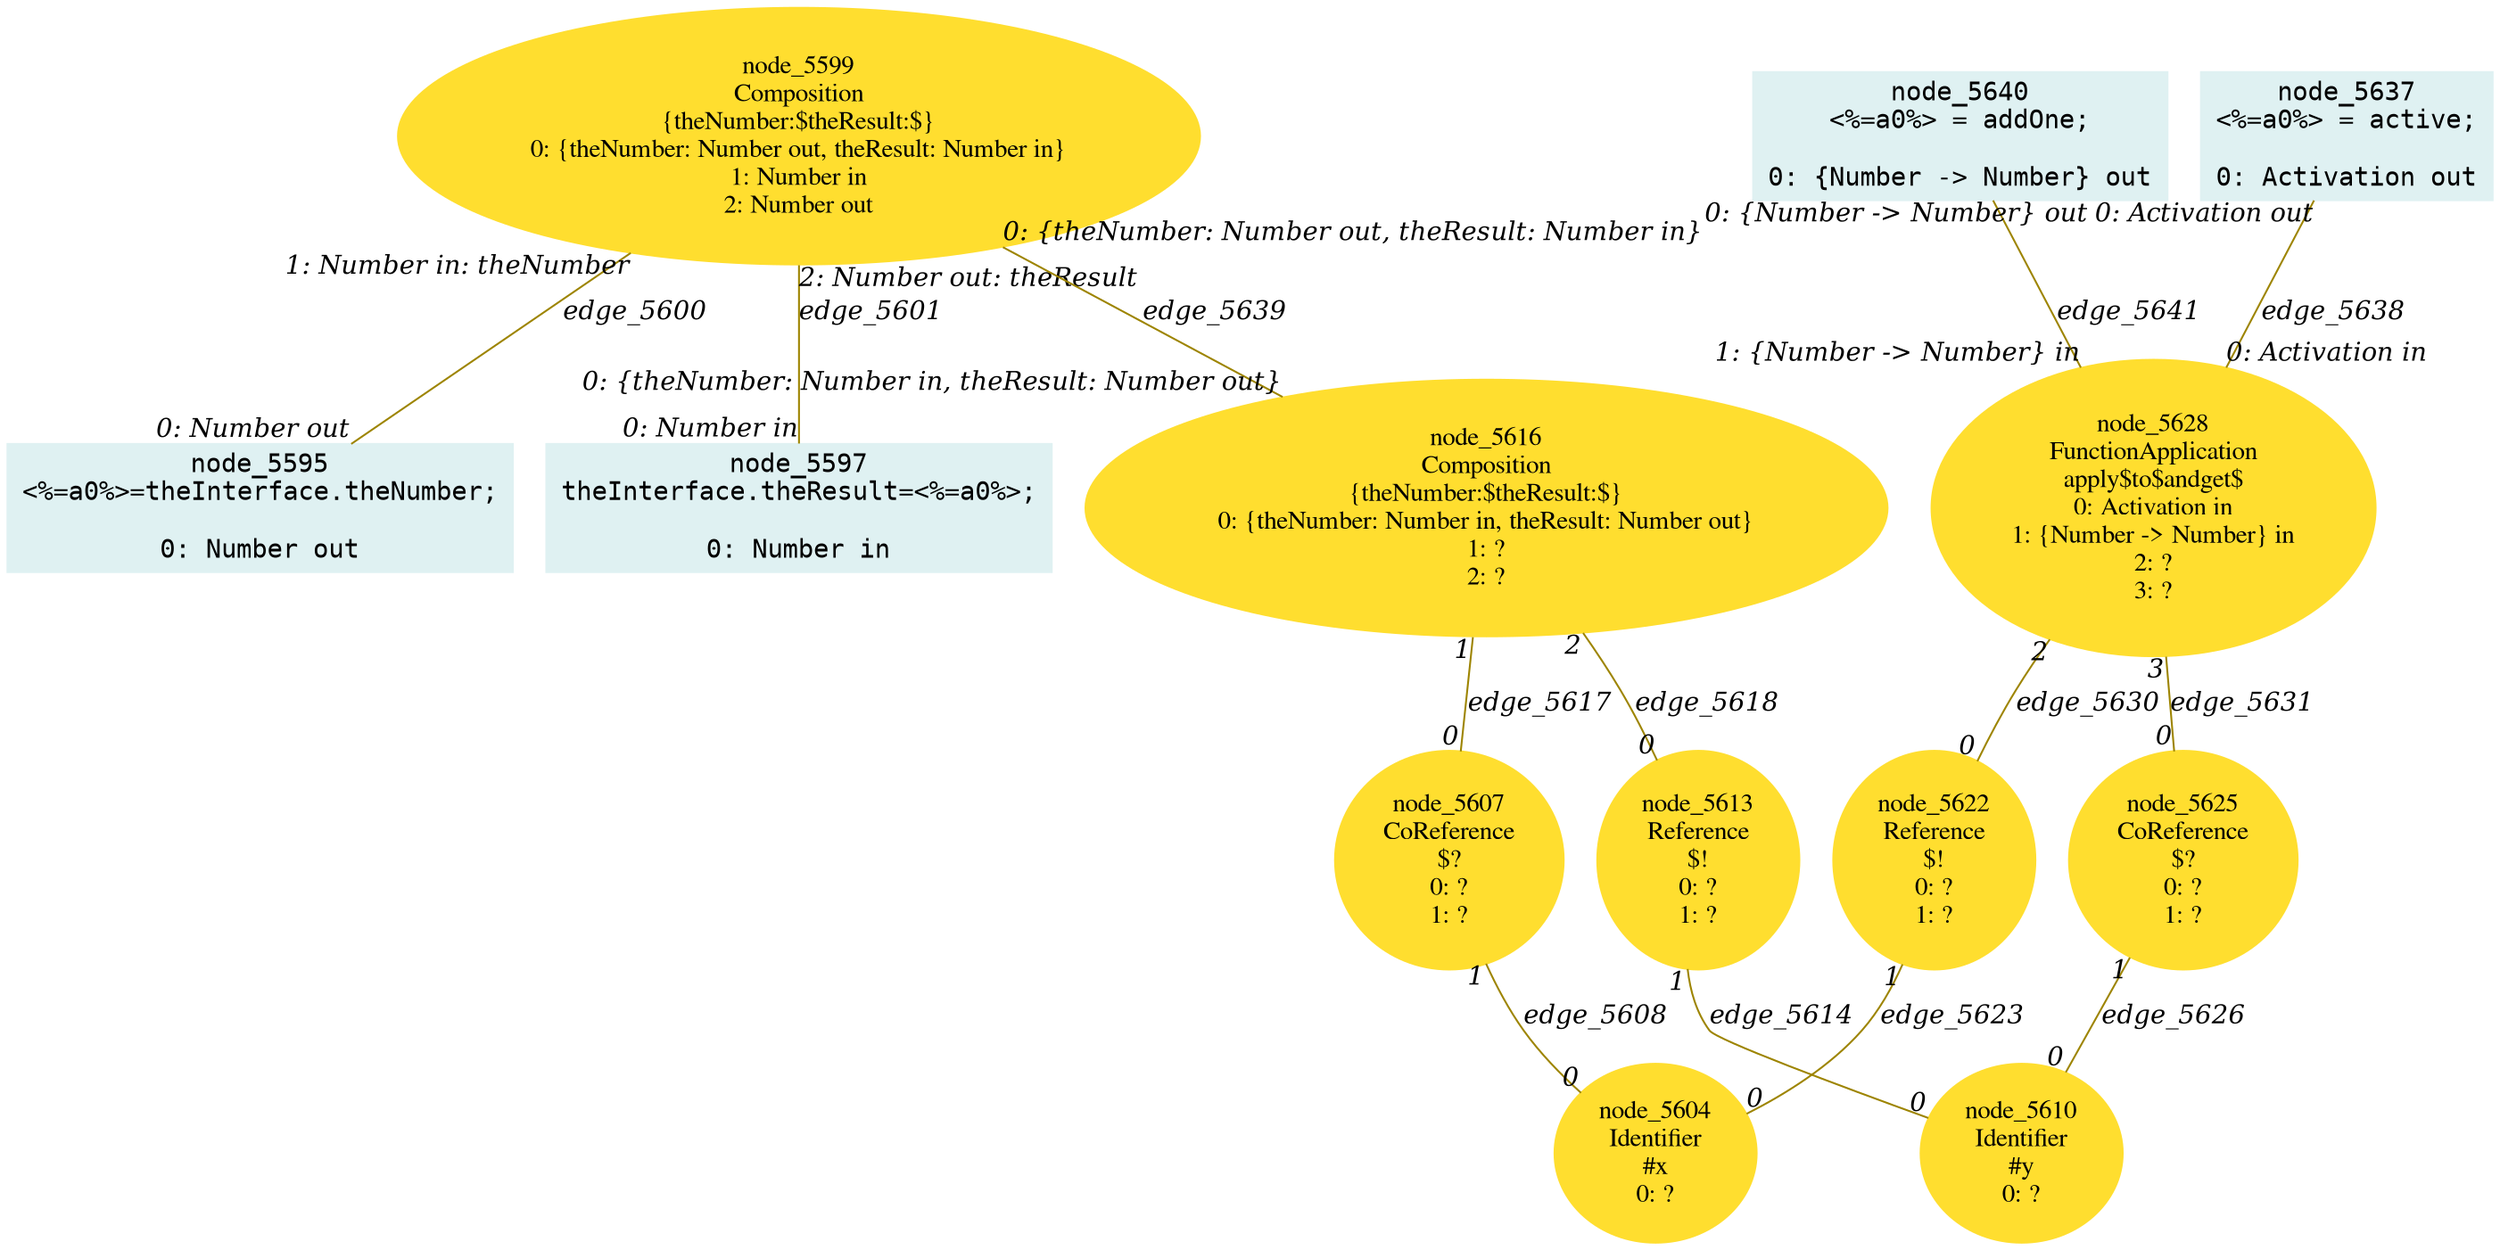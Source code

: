 digraph g{node_5595 [shape="box", style="filled", color="#dff1f2", fontname="Courier", label="node_5595
<%=a0%>=theInterface.theNumber;

0: Number out" ]
node_5597 [shape="box", style="filled", color="#dff1f2", fontname="Courier", label="node_5597
theInterface.theResult=<%=a0%>;

0: Number in" ]
node_5599 [shape="ellipse", style="filled", color="#ffde2f", fontname="Times", label="node_5599
Composition
{theNumber:$theResult:$}
0: {theNumber: Number out, theResult: Number in}
1: Number in
2: Number out" ]
node_5604 [shape="ellipse", style="filled", color="#ffde2f", fontname="Times", label="node_5604
Identifier
#x
0: ?" ]
node_5607 [shape="ellipse", style="filled", color="#ffde2f", fontname="Times", label="node_5607
CoReference
$?
0: ?
1: ?" ]
node_5610 [shape="ellipse", style="filled", color="#ffde2f", fontname="Times", label="node_5610
Identifier
#y
0: ?" ]
node_5613 [shape="ellipse", style="filled", color="#ffde2f", fontname="Times", label="node_5613
Reference
$!
0: ?
1: ?" ]
node_5616 [shape="ellipse", style="filled", color="#ffde2f", fontname="Times", label="node_5616
Composition
{theNumber:$theResult:$}
0: {theNumber: Number in, theResult: Number out}
1: ?
2: ?" ]
node_5622 [shape="ellipse", style="filled", color="#ffde2f", fontname="Times", label="node_5622
Reference
$!
0: ?
1: ?" ]
node_5625 [shape="ellipse", style="filled", color="#ffde2f", fontname="Times", label="node_5625
CoReference
$?
0: ?
1: ?" ]
node_5628 [shape="ellipse", style="filled", color="#ffde2f", fontname="Times", label="node_5628
FunctionApplication
apply$to$andget$
0: Activation in
1: {Number -> Number} in
2: ?
3: ?" ]
node_5637 [shape="box", style="filled", color="#dff1f2", fontname="Courier", label="node_5637
<%=a0%> = active;

0: Activation out" ]
node_5640 [shape="box", style="filled", color="#dff1f2", fontname="Courier", label="node_5640
<%=a0%> = addOne;

0: {Number -> Number} out" ]
node_5599 -> node_5595 [dir=none, arrowHead=none, fontname="Times-Italic", arrowsize=1, color="#9d8400", label="edge_5600",  headlabel="0: Number out", taillabel="1: Number in: theNumber" ]
node_5599 -> node_5597 [dir=none, arrowHead=none, fontname="Times-Italic", arrowsize=1, color="#9d8400", label="edge_5601",  headlabel="0: Number in", taillabel="2: Number out: theResult" ]
node_5607 -> node_5604 [dir=none, arrowHead=none, fontname="Times-Italic", arrowsize=1, color="#9d8400", label="edge_5608",  headlabel="0", taillabel="1" ]
node_5613 -> node_5610 [dir=none, arrowHead=none, fontname="Times-Italic", arrowsize=1, color="#9d8400", label="edge_5614",  headlabel="0", taillabel="1" ]
node_5616 -> node_5607 [dir=none, arrowHead=none, fontname="Times-Italic", arrowsize=1, color="#9d8400", label="edge_5617",  headlabel="0", taillabel="1" ]
node_5616 -> node_5613 [dir=none, arrowHead=none, fontname="Times-Italic", arrowsize=1, color="#9d8400", label="edge_5618",  headlabel="0", taillabel="2" ]
node_5622 -> node_5604 [dir=none, arrowHead=none, fontname="Times-Italic", arrowsize=1, color="#9d8400", label="edge_5623",  headlabel="0", taillabel="1" ]
node_5625 -> node_5610 [dir=none, arrowHead=none, fontname="Times-Italic", arrowsize=1, color="#9d8400", label="edge_5626",  headlabel="0", taillabel="1" ]
node_5628 -> node_5622 [dir=none, arrowHead=none, fontname="Times-Italic", arrowsize=1, color="#9d8400", label="edge_5630",  headlabel="0", taillabel="2" ]
node_5628 -> node_5625 [dir=none, arrowHead=none, fontname="Times-Italic", arrowsize=1, color="#9d8400", label="edge_5631",  headlabel="0", taillabel="3" ]
node_5637 -> node_5628 [dir=none, arrowHead=none, fontname="Times-Italic", arrowsize=1, color="#9d8400", label="edge_5638",  headlabel="0: Activation in", taillabel="0: Activation out" ]
node_5599 -> node_5616 [dir=none, arrowHead=none, fontname="Times-Italic", arrowsize=1, color="#9d8400", label="edge_5639",  headlabel="0: {theNumber: Number in, theResult: Number out}", taillabel="0: {theNumber: Number out, theResult: Number in}" ]
node_5640 -> node_5628 [dir=none, arrowHead=none, fontname="Times-Italic", arrowsize=1, color="#9d8400", label="edge_5641",  headlabel="1: {Number -> Number} in", taillabel="0: {Number -> Number} out" ]
}